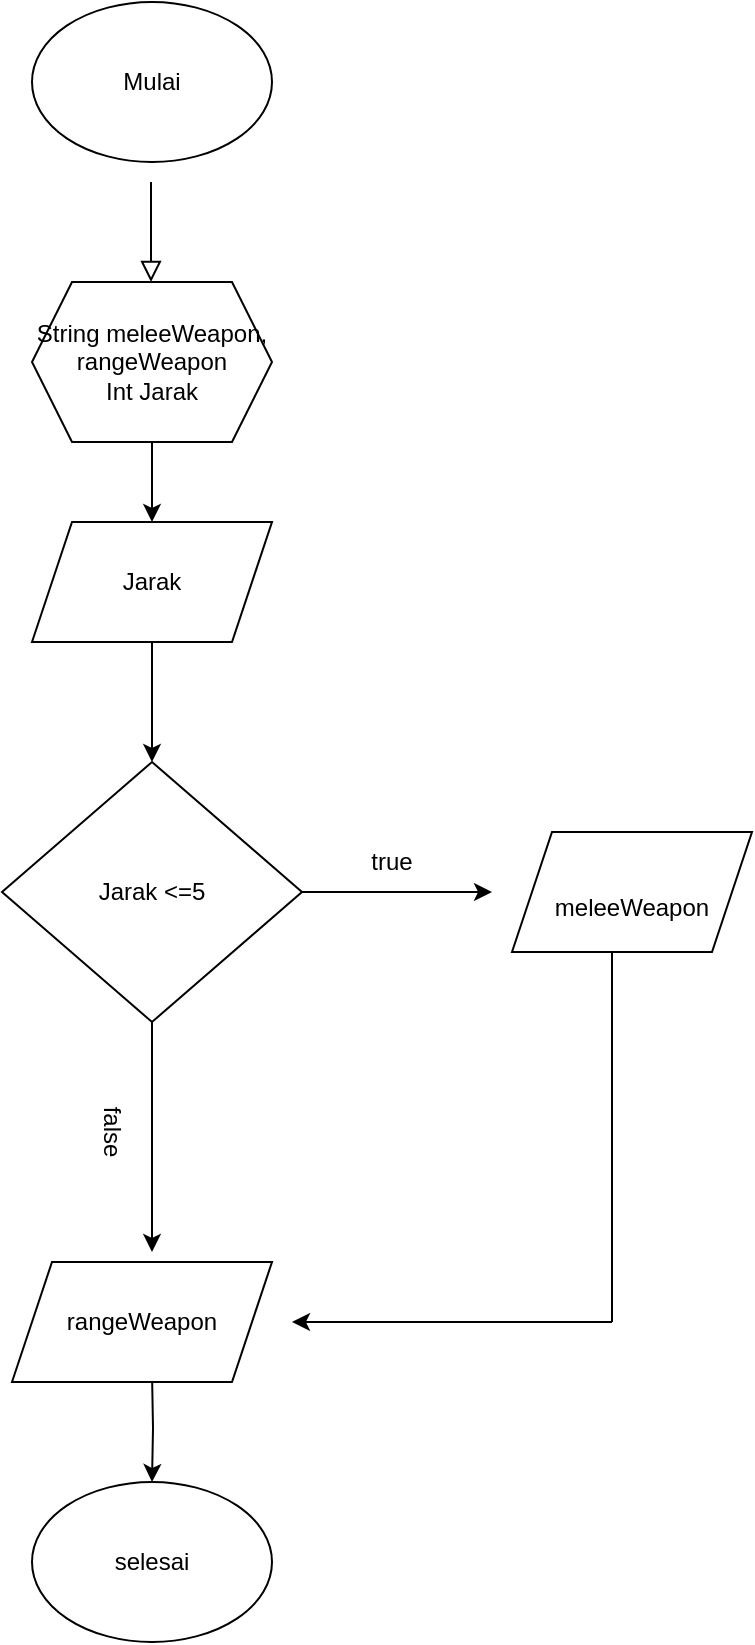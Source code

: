 <mxfile version="21.7.5" type="device">
  <diagram id="C5RBs43oDa-KdzZeNtuy" name="Page-1">
    <mxGraphModel dx="521" dy="613" grid="1" gridSize="10" guides="1" tooltips="1" connect="1" arrows="1" fold="1" page="1" pageScale="1" pageWidth="827" pageHeight="1169" math="0" shadow="0">
      <root>
        <mxCell id="WIyWlLk6GJQsqaUBKTNV-0" />
        <mxCell id="WIyWlLk6GJQsqaUBKTNV-1" parent="WIyWlLk6GJQsqaUBKTNV-0" />
        <mxCell id="WIyWlLk6GJQsqaUBKTNV-2" value="" style="rounded=0;html=1;jettySize=auto;orthogonalLoop=1;fontSize=11;endArrow=block;endFill=0;endSize=8;strokeWidth=1;shadow=0;labelBackgroundColor=none;edgeStyle=orthogonalEdgeStyle;" parent="WIyWlLk6GJQsqaUBKTNV-1" edge="1">
          <mxGeometry relative="1" as="geometry">
            <mxPoint x="339.5" y="170" as="sourcePoint" />
            <mxPoint x="339.5" y="220" as="targetPoint" />
          </mxGeometry>
        </mxCell>
        <mxCell id="Rb-lbBpFjrk857He8v0L-0" value="Mulai" style="ellipse;whiteSpace=wrap;html=1;" parent="WIyWlLk6GJQsqaUBKTNV-1" vertex="1">
          <mxGeometry x="280" y="80" width="120" height="80" as="geometry" />
        </mxCell>
        <mxCell id="Rb-lbBpFjrk857He8v0L-7" value="" style="edgeStyle=orthogonalEdgeStyle;rounded=0;orthogonalLoop=1;jettySize=auto;html=1;" parent="WIyWlLk6GJQsqaUBKTNV-1" source="Rb-lbBpFjrk857He8v0L-1" target="Rb-lbBpFjrk857He8v0L-2" edge="1">
          <mxGeometry relative="1" as="geometry" />
        </mxCell>
        <mxCell id="Rb-lbBpFjrk857He8v0L-1" value="String meleeWeapon,&lt;br&gt;rangeWeapon&lt;br&gt;Int Jarak" style="shape=hexagon;perimeter=hexagonPerimeter2;whiteSpace=wrap;html=1;fixedSize=1;" parent="WIyWlLk6GJQsqaUBKTNV-1" vertex="1">
          <mxGeometry x="280" y="220" width="120" height="80" as="geometry" />
        </mxCell>
        <mxCell id="Rb-lbBpFjrk857He8v0L-8" value="" style="edgeStyle=orthogonalEdgeStyle;rounded=0;orthogonalLoop=1;jettySize=auto;html=1;" parent="WIyWlLk6GJQsqaUBKTNV-1" source="Rb-lbBpFjrk857He8v0L-2" edge="1">
          <mxGeometry relative="1" as="geometry">
            <mxPoint x="340" y="460" as="targetPoint" />
          </mxGeometry>
        </mxCell>
        <mxCell id="Rb-lbBpFjrk857He8v0L-2" value="Jarak" style="shape=parallelogram;perimeter=parallelogramPerimeter;whiteSpace=wrap;html=1;fixedSize=1;" parent="WIyWlLk6GJQsqaUBKTNV-1" vertex="1">
          <mxGeometry x="280" y="340" width="120" height="60" as="geometry" />
        </mxCell>
        <mxCell id="4NioMhS3oZRLPJ5ZY5L--3" value="" style="edgeStyle=orthogonalEdgeStyle;rounded=0;orthogonalLoop=1;jettySize=auto;html=1;" parent="WIyWlLk6GJQsqaUBKTNV-1" source="4NioMhS3oZRLPJ5ZY5L--1" edge="1">
          <mxGeometry relative="1" as="geometry">
            <mxPoint x="510" y="525" as="targetPoint" />
          </mxGeometry>
        </mxCell>
        <mxCell id="4NioMhS3oZRLPJ5ZY5L--5" value="" style="edgeStyle=orthogonalEdgeStyle;rounded=0;orthogonalLoop=1;jettySize=auto;html=1;" parent="WIyWlLk6GJQsqaUBKTNV-1" source="4NioMhS3oZRLPJ5ZY5L--1" edge="1">
          <mxGeometry relative="1" as="geometry">
            <mxPoint x="340" y="705" as="targetPoint" />
          </mxGeometry>
        </mxCell>
        <mxCell id="4NioMhS3oZRLPJ5ZY5L--1" value="Jarak &amp;lt;=5" style="rhombus;whiteSpace=wrap;html=1;" parent="WIyWlLk6GJQsqaUBKTNV-1" vertex="1">
          <mxGeometry x="265" y="460" width="150" height="130" as="geometry" />
        </mxCell>
        <mxCell id="4NioMhS3oZRLPJ5ZY5L--12" value="" style="edgeStyle=orthogonalEdgeStyle;rounded=0;orthogonalLoop=1;jettySize=auto;html=1;" parent="WIyWlLk6GJQsqaUBKTNV-1" target="4NioMhS3oZRLPJ5ZY5L--11" edge="1">
          <mxGeometry relative="1" as="geometry">
            <mxPoint x="340" y="765" as="sourcePoint" />
          </mxGeometry>
        </mxCell>
        <mxCell id="4NioMhS3oZRLPJ5ZY5L--6" value="" style="endArrow=none;html=1;rounded=0;entryX=0.5;entryY=1;entryDx=0;entryDy=0;" parent="WIyWlLk6GJQsqaUBKTNV-1" edge="1">
          <mxGeometry width="50" height="50" relative="1" as="geometry">
            <mxPoint x="570" y="740" as="sourcePoint" />
            <mxPoint x="570" y="555" as="targetPoint" />
          </mxGeometry>
        </mxCell>
        <mxCell id="4NioMhS3oZRLPJ5ZY5L--7" value="" style="endArrow=classic;html=1;rounded=0;" parent="WIyWlLk6GJQsqaUBKTNV-1" edge="1">
          <mxGeometry width="50" height="50" relative="1" as="geometry">
            <mxPoint x="570" y="740" as="sourcePoint" />
            <mxPoint x="410" y="740" as="targetPoint" />
          </mxGeometry>
        </mxCell>
        <mxCell id="4NioMhS3oZRLPJ5ZY5L--8" value="true" style="text;html=1;strokeColor=none;fillColor=none;align=center;verticalAlign=middle;whiteSpace=wrap;rounded=0;" parent="WIyWlLk6GJQsqaUBKTNV-1" vertex="1">
          <mxGeometry x="430" y="495" width="60" height="30" as="geometry" />
        </mxCell>
        <mxCell id="4NioMhS3oZRLPJ5ZY5L--10" value="false" style="text;html=1;strokeColor=none;fillColor=none;align=center;verticalAlign=middle;whiteSpace=wrap;rounded=0;rotation=90;" parent="WIyWlLk6GJQsqaUBKTNV-1" vertex="1">
          <mxGeometry x="290" y="630" width="60" height="30" as="geometry" />
        </mxCell>
        <mxCell id="4NioMhS3oZRLPJ5ZY5L--11" value="selesai" style="ellipse;whiteSpace=wrap;html=1;" parent="WIyWlLk6GJQsqaUBKTNV-1" vertex="1">
          <mxGeometry x="280" y="820" width="120" height="80" as="geometry" />
        </mxCell>
        <mxCell id="4NioMhS3oZRLPJ5ZY5L--14" value="rangeWeapon" style="shape=parallelogram;perimeter=parallelogramPerimeter;whiteSpace=wrap;html=1;fixedSize=1;" parent="WIyWlLk6GJQsqaUBKTNV-1" vertex="1">
          <mxGeometry x="270" y="710" width="130" height="60" as="geometry" />
        </mxCell>
        <mxCell id="4NioMhS3oZRLPJ5ZY5L--15" value="&lt;br&gt;meleeWeapon" style="shape=parallelogram;perimeter=parallelogramPerimeter;whiteSpace=wrap;html=1;fixedSize=1;" parent="WIyWlLk6GJQsqaUBKTNV-1" vertex="1">
          <mxGeometry x="520" y="495" width="120" height="60" as="geometry" />
        </mxCell>
      </root>
    </mxGraphModel>
  </diagram>
</mxfile>
